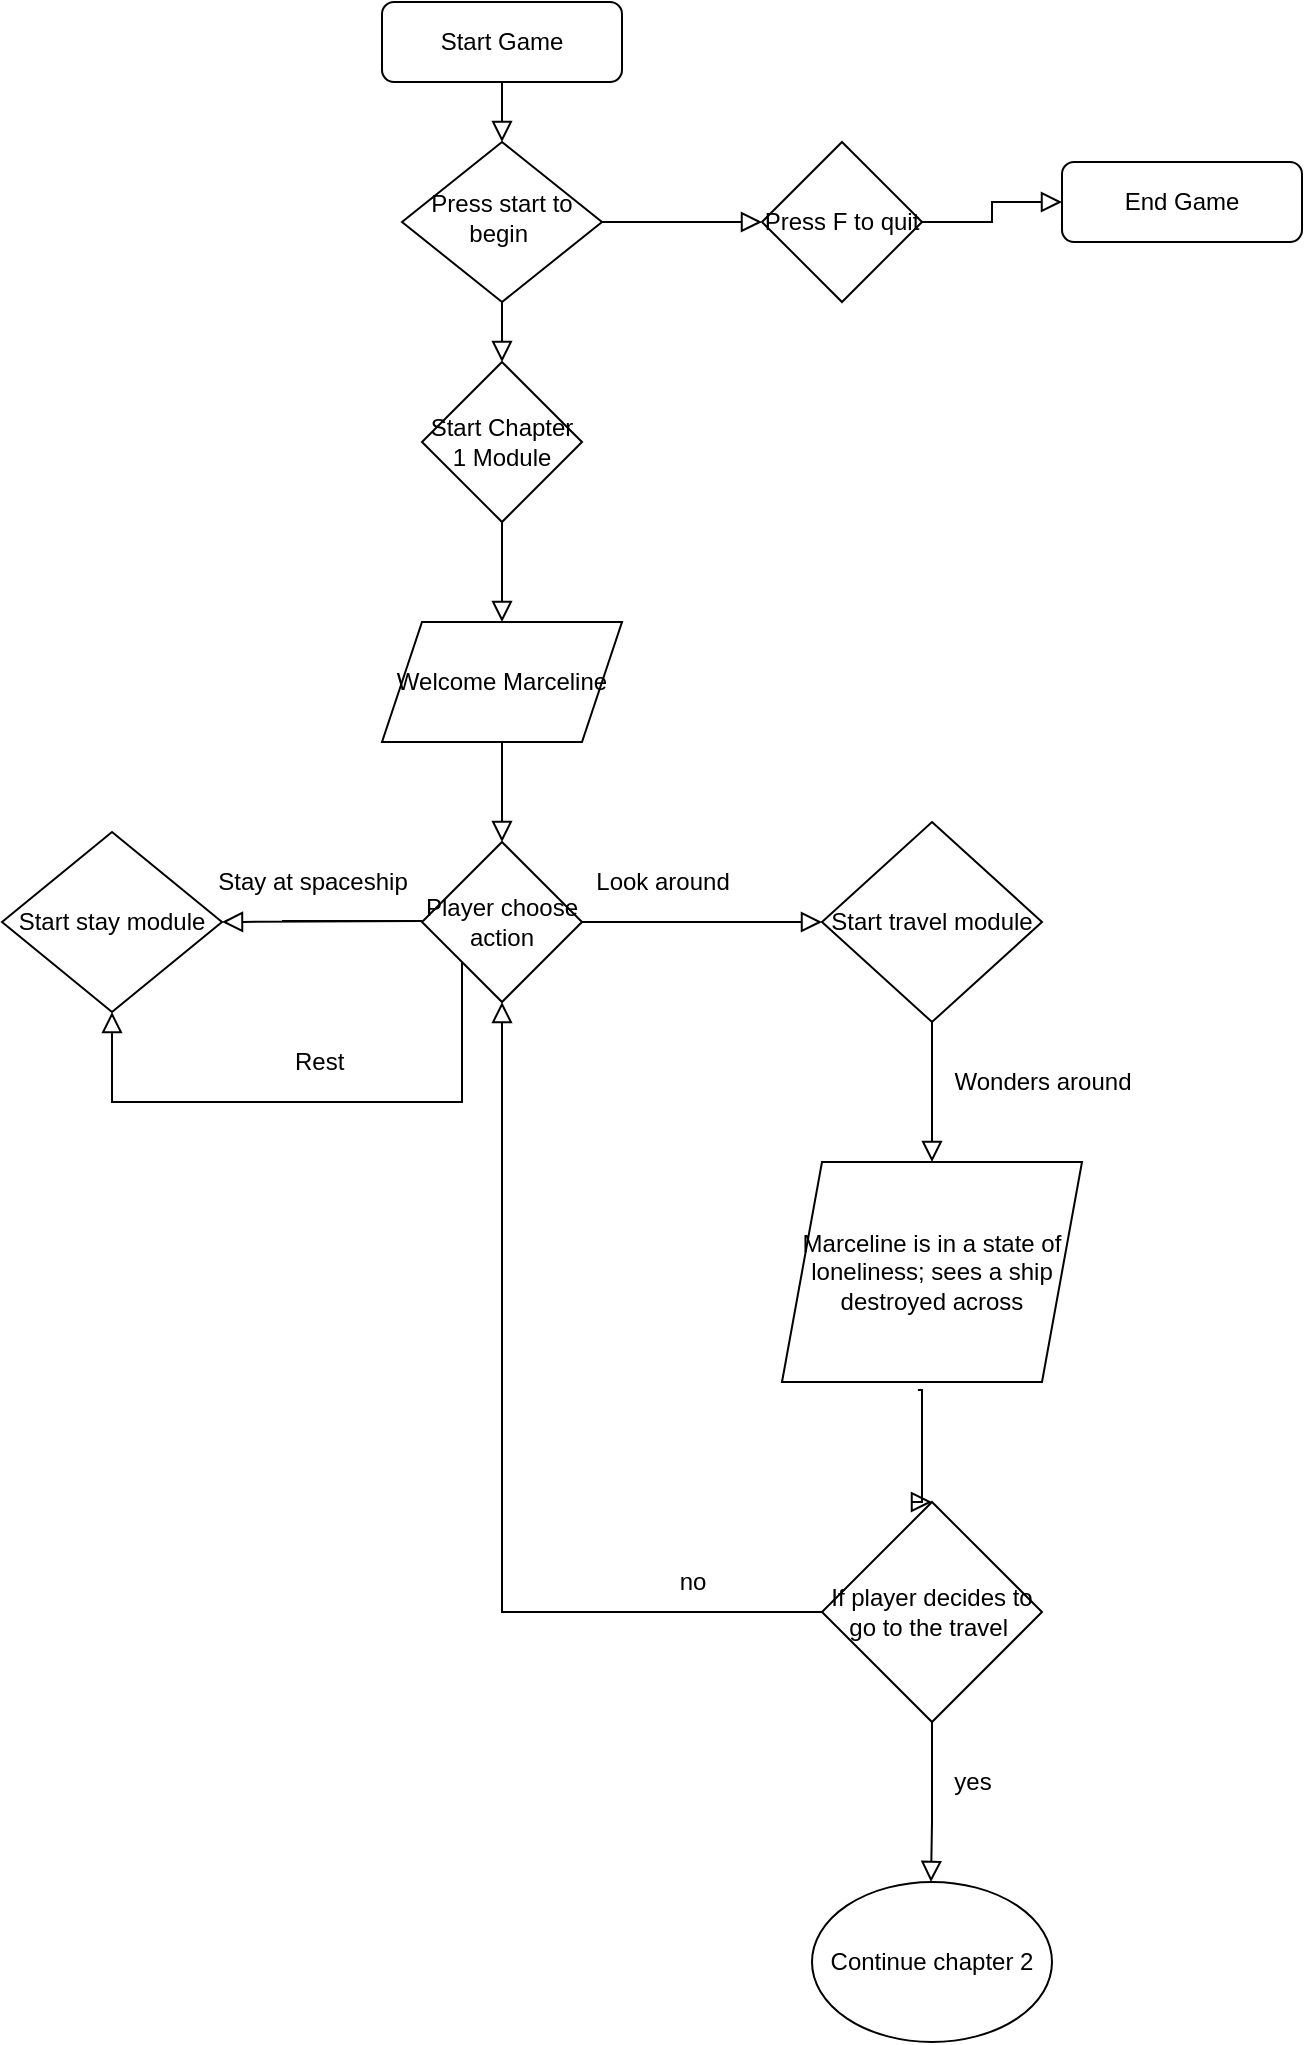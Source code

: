 <mxfile version="15.5.0" type="github" pages="5">
  <diagram id="C5RBs43oDa-KdzZeNtuy" name="Chapter 1 ">
    <mxGraphModel dx="1186" dy="562" grid="1" gridSize="10" guides="1" tooltips="1" connect="1" arrows="1" fold="1" page="1" pageScale="1" pageWidth="827" pageHeight="1169" math="0" shadow="0">
      <root>
        <mxCell id="WIyWlLk6GJQsqaUBKTNV-0" />
        <mxCell id="WIyWlLk6GJQsqaUBKTNV-1" parent="WIyWlLk6GJQsqaUBKTNV-0" />
        <mxCell id="WIyWlLk6GJQsqaUBKTNV-2" value="" style="rounded=0;html=1;jettySize=auto;orthogonalLoop=1;fontSize=11;endArrow=block;endFill=0;endSize=8;strokeWidth=1;shadow=0;labelBackgroundColor=none;edgeStyle=orthogonalEdgeStyle;" parent="WIyWlLk6GJQsqaUBKTNV-1" source="WIyWlLk6GJQsqaUBKTNV-3" target="WIyWlLk6GJQsqaUBKTNV-6" edge="1">
          <mxGeometry relative="1" as="geometry" />
        </mxCell>
        <mxCell id="WIyWlLk6GJQsqaUBKTNV-3" value="Start Game" style="rounded=1;whiteSpace=wrap;html=1;fontSize=12;glass=0;strokeWidth=1;shadow=0;" parent="WIyWlLk6GJQsqaUBKTNV-1" vertex="1">
          <mxGeometry x="340" y="10" width="120" height="40" as="geometry" />
        </mxCell>
        <mxCell id="WIyWlLk6GJQsqaUBKTNV-5" value="" style="edgeStyle=orthogonalEdgeStyle;rounded=0;html=1;jettySize=auto;orthogonalLoop=1;fontSize=11;endArrow=block;endFill=0;endSize=8;strokeWidth=1;shadow=0;labelBackgroundColor=none;" parent="WIyWlLk6GJQsqaUBKTNV-1" source="WIyWlLk6GJQsqaUBKTNV-6" edge="1">
          <mxGeometry x="1" y="142" relative="1" as="geometry">
            <mxPoint x="110" y="52" as="offset" />
            <mxPoint x="530" y="120" as="targetPoint" />
          </mxGeometry>
        </mxCell>
        <mxCell id="WIyWlLk6GJQsqaUBKTNV-6" value="Press start to begin&amp;nbsp;" style="rhombus;whiteSpace=wrap;html=1;shadow=0;fontFamily=Helvetica;fontSize=12;align=center;strokeWidth=1;spacing=6;spacingTop=-4;" parent="WIyWlLk6GJQsqaUBKTNV-1" vertex="1">
          <mxGeometry x="350" y="80" width="100" height="80" as="geometry" />
        </mxCell>
        <mxCell id="XX8NJy2URvOhoocbzBcj-1" value="" style="edgeStyle=orthogonalEdgeStyle;rounded=0;html=1;jettySize=auto;orthogonalLoop=1;fontSize=11;endArrow=block;endFill=0;endSize=8;strokeWidth=1;shadow=0;labelBackgroundColor=none;" edge="1" parent="WIyWlLk6GJQsqaUBKTNV-1" target="XX8NJy2URvOhoocbzBcj-2">
          <mxGeometry x="-0.5" y="80" relative="1" as="geometry">
            <mxPoint as="offset" />
            <mxPoint x="400" y="160" as="sourcePoint" />
            <mxPoint x="400" y="240" as="targetPoint" />
            <Array as="points">
              <mxPoint x="400" y="160" />
            </Array>
          </mxGeometry>
        </mxCell>
        <mxCell id="XX8NJy2URvOhoocbzBcj-2" value="Start Chapter 1 Module" style="rhombus;whiteSpace=wrap;html=1;" vertex="1" parent="WIyWlLk6GJQsqaUBKTNV-1">
          <mxGeometry x="360" y="190" width="80" height="80" as="geometry" />
        </mxCell>
        <mxCell id="XX8NJy2URvOhoocbzBcj-3" value="" style="edgeStyle=orthogonalEdgeStyle;rounded=0;html=1;jettySize=auto;orthogonalLoop=1;fontSize=11;endArrow=block;endFill=0;endSize=8;strokeWidth=1;shadow=0;labelBackgroundColor=none;exitX=0.5;exitY=1;exitDx=0;exitDy=0;" edge="1" parent="WIyWlLk6GJQsqaUBKTNV-1" source="XX8NJy2URvOhoocbzBcj-2">
          <mxGeometry x="1" y="142" relative="1" as="geometry">
            <mxPoint x="110" y="52" as="offset" />
            <mxPoint x="320" y="340" as="sourcePoint" />
            <mxPoint x="400" y="320" as="targetPoint" />
            <Array as="points">
              <mxPoint x="400" y="320" />
            </Array>
          </mxGeometry>
        </mxCell>
        <mxCell id="XX8NJy2URvOhoocbzBcj-4" value="Welcome Marceline" style="shape=parallelogram;perimeter=parallelogramPerimeter;whiteSpace=wrap;html=1;fixedSize=1;" vertex="1" parent="WIyWlLk6GJQsqaUBKTNV-1">
          <mxGeometry x="340" y="320" width="120" height="60" as="geometry" />
        </mxCell>
        <mxCell id="XX8NJy2URvOhoocbzBcj-5" value="Player choose action" style="rhombus;whiteSpace=wrap;html=1;" vertex="1" parent="WIyWlLk6GJQsqaUBKTNV-1">
          <mxGeometry x="360" y="430" width="80" height="80" as="geometry" />
        </mxCell>
        <mxCell id="XX8NJy2URvOhoocbzBcj-6" value="" style="edgeStyle=orthogonalEdgeStyle;rounded=0;html=1;jettySize=auto;orthogonalLoop=1;fontSize=11;endArrow=block;endFill=0;endSize=8;strokeWidth=1;shadow=0;labelBackgroundColor=none;entryX=0.5;entryY=0;entryDx=0;entryDy=0;" edge="1" parent="WIyWlLk6GJQsqaUBKTNV-1" source="XX8NJy2URvOhoocbzBcj-4" target="XX8NJy2URvOhoocbzBcj-5">
          <mxGeometry x="1" y="142" relative="1" as="geometry">
            <mxPoint x="110" y="52" as="offset" />
            <mxPoint x="380" y="380" as="sourcePoint" />
            <mxPoint x="490" y="380" as="targetPoint" />
            <Array as="points" />
          </mxGeometry>
        </mxCell>
        <mxCell id="XX8NJy2URvOhoocbzBcj-7" value="" style="edgeStyle=orthogonalEdgeStyle;rounded=0;html=1;jettySize=auto;orthogonalLoop=1;fontSize=11;endArrow=block;endFill=0;endSize=8;strokeWidth=1;shadow=0;labelBackgroundColor=none;exitX=1;exitY=0.5;exitDx=0;exitDy=0;entryX=0;entryY=0.5;entryDx=0;entryDy=0;" edge="1" parent="WIyWlLk6GJQsqaUBKTNV-1" source="XX8NJy2URvOhoocbzBcj-5" target="XX8NJy2URvOhoocbzBcj-11">
          <mxGeometry x="1" y="142" relative="1" as="geometry">
            <mxPoint x="110" y="52" as="offset" />
            <mxPoint x="490" y="469.5" as="sourcePoint" />
            <mxPoint x="570" y="469.5" as="targetPoint" />
          </mxGeometry>
        </mxCell>
        <mxCell id="XX8NJy2URvOhoocbzBcj-8" value="" style="edgeStyle=orthogonalEdgeStyle;rounded=0;html=1;jettySize=auto;orthogonalLoop=1;fontSize=11;endArrow=block;endFill=0;endSize=8;strokeWidth=1;shadow=0;labelBackgroundColor=none;" edge="1" parent="WIyWlLk6GJQsqaUBKTNV-1">
          <mxGeometry x="1" y="142" relative="1" as="geometry">
            <mxPoint x="110" y="52" as="offset" />
            <mxPoint x="290" y="469.5" as="sourcePoint" />
            <mxPoint x="260" y="470" as="targetPoint" />
            <Array as="points">
              <mxPoint x="360" y="470" />
              <mxPoint x="360" y="470" />
            </Array>
          </mxGeometry>
        </mxCell>
        <mxCell id="XX8NJy2URvOhoocbzBcj-9" value="Start stay module" style="rhombus;whiteSpace=wrap;html=1;" vertex="1" parent="WIyWlLk6GJQsqaUBKTNV-1">
          <mxGeometry x="150" y="425" width="110" height="90" as="geometry" />
        </mxCell>
        <mxCell id="XX8NJy2URvOhoocbzBcj-10" value="Stay at spaceship" style="text;html=1;align=center;verticalAlign=middle;resizable=0;points=[];autosize=1;strokeColor=none;fillColor=none;" vertex="1" parent="WIyWlLk6GJQsqaUBKTNV-1">
          <mxGeometry x="250" y="440" width="110" height="20" as="geometry" />
        </mxCell>
        <mxCell id="XX8NJy2URvOhoocbzBcj-11" value="Start travel module" style="rhombus;whiteSpace=wrap;html=1;" vertex="1" parent="WIyWlLk6GJQsqaUBKTNV-1">
          <mxGeometry x="560" y="420" width="110" height="100" as="geometry" />
        </mxCell>
        <mxCell id="XX8NJy2URvOhoocbzBcj-12" value="" style="edgeStyle=orthogonalEdgeStyle;rounded=0;html=1;jettySize=auto;orthogonalLoop=1;fontSize=11;endArrow=block;endFill=0;endSize=8;strokeWidth=1;shadow=0;labelBackgroundColor=none;exitX=0;exitY=1;exitDx=0;exitDy=0;entryX=0.5;entryY=1;entryDx=0;entryDy=0;" edge="1" parent="WIyWlLk6GJQsqaUBKTNV-1" source="XX8NJy2URvOhoocbzBcj-5" target="XX8NJy2URvOhoocbzBcj-9">
          <mxGeometry x="1" y="142" relative="1" as="geometry">
            <mxPoint x="110" y="52" as="offset" />
            <mxPoint x="360" y="520" as="sourcePoint" />
            <mxPoint x="280" y="560" as="targetPoint" />
            <Array as="points">
              <mxPoint x="380" y="560" />
              <mxPoint x="205" y="560" />
            </Array>
          </mxGeometry>
        </mxCell>
        <mxCell id="XX8NJy2URvOhoocbzBcj-13" value="Rest&amp;nbsp;" style="text;html=1;align=center;verticalAlign=middle;resizable=0;points=[];autosize=1;strokeColor=none;fillColor=none;" vertex="1" parent="WIyWlLk6GJQsqaUBKTNV-1">
          <mxGeometry x="290" y="530" width="40" height="20" as="geometry" />
        </mxCell>
        <mxCell id="XX8NJy2URvOhoocbzBcj-14" value="Wonders around" style="text;html=1;align=center;verticalAlign=middle;resizable=0;points=[];autosize=1;strokeColor=none;fillColor=none;" vertex="1" parent="WIyWlLk6GJQsqaUBKTNV-1">
          <mxGeometry x="620" y="540" width="100" height="20" as="geometry" />
        </mxCell>
        <mxCell id="XX8NJy2URvOhoocbzBcj-15" value="" style="edgeStyle=orthogonalEdgeStyle;rounded=0;html=1;jettySize=auto;orthogonalLoop=1;fontSize=11;endArrow=block;endFill=0;endSize=8;strokeWidth=1;shadow=0;labelBackgroundColor=none;exitX=0.5;exitY=1;exitDx=0;exitDy=0;" edge="1" parent="WIyWlLk6GJQsqaUBKTNV-1" source="XX8NJy2URvOhoocbzBcj-11">
          <mxGeometry x="1" y="142" relative="1" as="geometry">
            <mxPoint x="110" y="52" as="offset" />
            <mxPoint x="660" y="529" as="sourcePoint" />
            <mxPoint x="615" y="590" as="targetPoint" />
          </mxGeometry>
        </mxCell>
        <mxCell id="XX8NJy2URvOhoocbzBcj-16" value="Marceline is in a state of loneliness; sees a ship destroyed across" style="shape=parallelogram;perimeter=parallelogramPerimeter;whiteSpace=wrap;html=1;fixedSize=1;size=20;" vertex="1" parent="WIyWlLk6GJQsqaUBKTNV-1">
          <mxGeometry x="540" y="590" width="150" height="110" as="geometry" />
        </mxCell>
        <mxCell id="XX8NJy2URvOhoocbzBcj-17" value="Look around" style="text;html=1;align=center;verticalAlign=middle;resizable=0;points=[];autosize=1;strokeColor=none;fillColor=none;" vertex="1" parent="WIyWlLk6GJQsqaUBKTNV-1">
          <mxGeometry x="440" y="440" width="80" height="20" as="geometry" />
        </mxCell>
        <mxCell id="XX8NJy2URvOhoocbzBcj-18" value="" style="edgeStyle=orthogonalEdgeStyle;rounded=0;html=1;jettySize=auto;orthogonalLoop=1;fontSize=11;endArrow=block;endFill=0;endSize=8;strokeWidth=1;shadow=0;labelBackgroundColor=none;exitX=0.453;exitY=1.036;exitDx=0;exitDy=0;exitPerimeter=0;entryX=0.5;entryY=0;entryDx=0;entryDy=0;" edge="1" parent="WIyWlLk6GJQsqaUBKTNV-1" source="XX8NJy2URvOhoocbzBcj-16" target="XX8NJy2URvOhoocbzBcj-19">
          <mxGeometry x="1" y="142" relative="1" as="geometry">
            <mxPoint x="110" y="52" as="offset" />
            <mxPoint x="590" y="750" as="sourcePoint" />
            <mxPoint x="608" y="770" as="targetPoint" />
            <Array as="points">
              <mxPoint x="610" y="704" />
            </Array>
          </mxGeometry>
        </mxCell>
        <mxCell id="XX8NJy2URvOhoocbzBcj-19" value="If player decides to go to the travel&amp;nbsp;" style="rhombus;whiteSpace=wrap;html=1;" vertex="1" parent="WIyWlLk6GJQsqaUBKTNV-1">
          <mxGeometry x="560" y="760" width="110" height="110" as="geometry" />
        </mxCell>
        <mxCell id="XX8NJy2URvOhoocbzBcj-22" value="" style="edgeStyle=orthogonalEdgeStyle;rounded=0;html=1;jettySize=auto;orthogonalLoop=1;fontSize=11;endArrow=block;endFill=0;endSize=8;strokeWidth=1;shadow=0;labelBackgroundColor=none;exitX=0;exitY=0.5;exitDx=0;exitDy=0;entryX=0.5;entryY=1;entryDx=0;entryDy=0;" edge="1" parent="WIyWlLk6GJQsqaUBKTNV-1" source="XX8NJy2URvOhoocbzBcj-19" target="XX8NJy2URvOhoocbzBcj-5">
          <mxGeometry x="1" y="142" relative="1" as="geometry">
            <mxPoint x="110" y="52" as="offset" />
            <mxPoint x="470" y="814.5" as="sourcePoint" />
            <mxPoint x="440" y="815" as="targetPoint" />
            <Array as="points" />
          </mxGeometry>
        </mxCell>
        <mxCell id="XX8NJy2URvOhoocbzBcj-23" value="no" style="text;html=1;align=center;verticalAlign=middle;resizable=0;points=[];autosize=1;strokeColor=none;fillColor=none;" vertex="1" parent="WIyWlLk6GJQsqaUBKTNV-1">
          <mxGeometry x="480" y="790" width="30" height="20" as="geometry" />
        </mxCell>
        <mxCell id="XX8NJy2URvOhoocbzBcj-24" value="" style="edgeStyle=orthogonalEdgeStyle;rounded=0;html=1;jettySize=auto;orthogonalLoop=1;fontSize=11;endArrow=block;endFill=0;endSize=8;strokeWidth=1;shadow=0;labelBackgroundColor=none;exitX=0.5;exitY=1;exitDx=0;exitDy=0;" edge="1" parent="WIyWlLk6GJQsqaUBKTNV-1" source="XX8NJy2URvOhoocbzBcj-19">
          <mxGeometry x="1" y="142" relative="1" as="geometry">
            <mxPoint x="110" y="52" as="offset" />
            <mxPoint x="614.5" y="880" as="sourcePoint" />
            <mxPoint x="614.5" y="950" as="targetPoint" />
            <Array as="points">
              <mxPoint x="615" y="920" />
            </Array>
          </mxGeometry>
        </mxCell>
        <mxCell id="XX8NJy2URvOhoocbzBcj-25" value="yes" style="text;html=1;align=center;verticalAlign=middle;resizable=0;points=[];autosize=1;strokeColor=none;fillColor=none;" vertex="1" parent="WIyWlLk6GJQsqaUBKTNV-1">
          <mxGeometry x="620" y="890" width="30" height="20" as="geometry" />
        </mxCell>
        <mxCell id="tXJei0SalDdHZWZKaipg-1" value="Continue chapter 2" style="ellipse;whiteSpace=wrap;html=1;" vertex="1" parent="WIyWlLk6GJQsqaUBKTNV-1">
          <mxGeometry x="555" y="950" width="120" height="80" as="geometry" />
        </mxCell>
        <mxCell id="bPB4xbicR7i3ff10jRoa-0" value="End Game" style="rounded=1;whiteSpace=wrap;html=1;" vertex="1" parent="WIyWlLk6GJQsqaUBKTNV-1">
          <mxGeometry x="680" y="90" width="120" height="40" as="geometry" />
        </mxCell>
        <mxCell id="bPB4xbicR7i3ff10jRoa-1" value="Press F to quit" style="rhombus;whiteSpace=wrap;html=1;" vertex="1" parent="WIyWlLk6GJQsqaUBKTNV-1">
          <mxGeometry x="530" y="80" width="80" height="80" as="geometry" />
        </mxCell>
        <mxCell id="bPB4xbicR7i3ff10jRoa-3" value="" style="edgeStyle=orthogonalEdgeStyle;rounded=0;html=1;jettySize=auto;orthogonalLoop=1;fontSize=11;endArrow=block;endFill=0;endSize=8;strokeWidth=1;shadow=0;labelBackgroundColor=none;exitX=1;exitY=0.5;exitDx=0;exitDy=0;entryX=0;entryY=0.5;entryDx=0;entryDy=0;" edge="1" parent="WIyWlLk6GJQsqaUBKTNV-1" source="bPB4xbicR7i3ff10jRoa-1" target="bPB4xbicR7i3ff10jRoa-0">
          <mxGeometry x="1" y="142" relative="1" as="geometry">
            <mxPoint x="110" y="52" as="offset" />
            <mxPoint x="620" y="119.5" as="sourcePoint" />
            <mxPoint x="680" y="120" as="targetPoint" />
          </mxGeometry>
        </mxCell>
      </root>
    </mxGraphModel>
  </diagram>
  <diagram id="FKVQgBOfNRdxPhoE_cDy" name="Chapter 2 ">
    <mxGraphModel dx="1186" dy="562" grid="1" gridSize="10" guides="1" tooltips="1" connect="1" arrows="1" fold="1" page="1" pageScale="1" pageWidth="850" pageHeight="1100" math="0" shadow="0">
      <root>
        <mxCell id="MmmvFcsmGjbb41LGtCx1-0" />
        <mxCell id="MmmvFcsmGjbb41LGtCx1-1" parent="MmmvFcsmGjbb41LGtCx1-0" />
        <mxCell id="UE5tN1kWmdlJ-hlpyIiG-0" value="Chapter 2&amp;nbsp;" style="ellipse;whiteSpace=wrap;html=1;" vertex="1" parent="MmmvFcsmGjbb41LGtCx1-1">
          <mxGeometry x="365" y="30" width="120" height="80" as="geometry" />
        </mxCell>
        <mxCell id="UE5tN1kWmdlJ-hlpyIiG-1" value="" style="edgeStyle=elbowEdgeStyle;elbow=horizontal;endArrow=classic;html=1;rounded=0;exitX=0.5;exitY=1;exitDx=0;exitDy=0;" edge="1" parent="MmmvFcsmGjbb41LGtCx1-1" source="UE5tN1kWmdlJ-hlpyIiG-0">
          <mxGeometry width="50" height="50" relative="1" as="geometry">
            <mxPoint x="480" y="260" as="sourcePoint" />
            <mxPoint x="425" y="230" as="targetPoint" />
          </mxGeometry>
        </mxCell>
        <mxCell id="UE5tN1kWmdlJ-hlpyIiG-2" value="Player choose action" style="rhombus;whiteSpace=wrap;html=1;" vertex="1" parent="MmmvFcsmGjbb41LGtCx1-1">
          <mxGeometry x="369" y="230" width="112" height="110" as="geometry" />
        </mxCell>
        <mxCell id="UE5tN1kWmdlJ-hlpyIiG-3" value="" style="edgeStyle=elbowEdgeStyle;elbow=horizontal;endArrow=classic;html=1;rounded=0;exitX=1;exitY=0.5;exitDx=0;exitDy=0;" edge="1" parent="MmmvFcsmGjbb41LGtCx1-1" source="UE5tN1kWmdlJ-hlpyIiG-2" target="F9AjVqk7vaCjsPv-KBoj-6">
          <mxGeometry width="50" height="50" relative="1" as="geometry">
            <mxPoint x="560" y="280" as="sourcePoint" />
            <mxPoint x="600" y="285" as="targetPoint" />
          </mxGeometry>
        </mxCell>
        <mxCell id="hk8KBOFNUIBqAeiLLJiK-0" value="" style="edgeStyle=elbowEdgeStyle;elbow=horizontal;endArrow=classic;html=1;rounded=0;exitX=0;exitY=0.5;exitDx=0;exitDy=0;" edge="1" parent="MmmvFcsmGjbb41LGtCx1-1" source="UE5tN1kWmdlJ-hlpyIiG-2">
          <mxGeometry width="50" height="50" relative="1" as="geometry">
            <mxPoint x="260" y="340" as="sourcePoint" />
            <mxPoint x="220" y="285" as="targetPoint" />
          </mxGeometry>
        </mxCell>
        <mxCell id="Sg5ruB6Scv-fOY48Km1d-0" value="Stay Module" style="rhombus;whiteSpace=wrap;html=1;" vertex="1" parent="MmmvFcsmGjbb41LGtCx1-1">
          <mxGeometry x="100" y="235" width="100" height="100" as="geometry" />
        </mxCell>
        <mxCell id="Sg5ruB6Scv-fOY48Km1d-1" value="rest" style="text;html=1;align=center;verticalAlign=middle;resizable=0;points=[];autosize=1;strokeColor=none;fillColor=none;" vertex="1" parent="MmmvFcsmGjbb41LGtCx1-1">
          <mxGeometry x="260" y="260" width="40" height="20" as="geometry" />
        </mxCell>
        <mxCell id="Sg5ruB6Scv-fOY48Km1d-2" value="" style="edgeStyle=elbowEdgeStyle;elbow=horizontal;endArrow=classic;html=1;rounded=0;exitX=0;exitY=1;exitDx=0;exitDy=0;entryX=0.5;entryY=1;entryDx=0;entryDy=0;" edge="1" parent="MmmvFcsmGjbb41LGtCx1-1" source="UE5tN1kWmdlJ-hlpyIiG-2" target="Sg5ruB6Scv-fOY48Km1d-0">
          <mxGeometry width="50" height="50" relative="1" as="geometry">
            <mxPoint x="379" y="320" as="sourcePoint" />
            <mxPoint x="230" y="380" as="targetPoint" />
            <Array as="points">
              <mxPoint x="270" y="340" />
            </Array>
          </mxGeometry>
        </mxCell>
        <mxCell id="Sg5ruB6Scv-fOY48Km1d-3" value="Check Cockpit" style="text;html=1;align=center;verticalAlign=middle;resizable=0;points=[];autosize=1;strokeColor=none;fillColor=none;" vertex="1" parent="MmmvFcsmGjbb41LGtCx1-1">
          <mxGeometry x="180" y="315" width="90" height="20" as="geometry" />
        </mxCell>
        <mxCell id="Sg5ruB6Scv-fOY48Km1d-4" value="" style="edgeStyle=elbowEdgeStyle;elbow=horizontal;endArrow=classic;html=1;rounded=0;exitX=0.5;exitY=1;exitDx=0;exitDy=0;entryX=0;entryY=0.5;entryDx=0;entryDy=0;" edge="1" parent="MmmvFcsmGjbb41LGtCx1-1" source="UE5tN1kWmdlJ-hlpyIiG-2" target="Sg5ruB6Scv-fOY48Km1d-0">
          <mxGeometry width="50" height="50" relative="1" as="geometry">
            <mxPoint x="389" y="380" as="sourcePoint" />
            <mxPoint x="240" y="380" as="targetPoint" />
            <Array as="points">
              <mxPoint x="320" y="370" />
            </Array>
          </mxGeometry>
        </mxCell>
        <mxCell id="F9AjVqk7vaCjsPv-KBoj-0" value="" style="edgeStyle=elbowEdgeStyle;elbow=horizontal;endArrow=classic;html=1;rounded=0;exitX=0.5;exitY=0;exitDx=0;exitDy=0;entryX=0;entryY=0;entryDx=0;entryDy=0;" edge="1" parent="MmmvFcsmGjbb41LGtCx1-1" source="Sg5ruB6Scv-fOY48Km1d-0" target="UE5tN1kWmdlJ-hlpyIiG-2">
          <mxGeometry width="50" height="50" relative="1" as="geometry">
            <mxPoint x="235.5" y="250" as="sourcePoint" />
            <mxPoint x="324.5" y="250" as="targetPoint" />
            <Array as="points">
              <mxPoint x="300" y="230" />
            </Array>
          </mxGeometry>
        </mxCell>
        <mxCell id="F9AjVqk7vaCjsPv-KBoj-1" value="Return" style="text;html=1;align=center;verticalAlign=middle;resizable=0;points=[];autosize=1;strokeColor=none;fillColor=none;" vertex="1" parent="MmmvFcsmGjbb41LGtCx1-1">
          <mxGeometry x="225" y="220" width="50" height="20" as="geometry" />
        </mxCell>
        <mxCell id="F9AjVqk7vaCjsPv-KBoj-2" value="" style="edgeStyle=elbowEdgeStyle;elbow=horizontal;endArrow=classic;html=1;rounded=0;exitX=1;exitY=1;exitDx=0;exitDy=0;" edge="1" parent="MmmvFcsmGjbb41LGtCx1-1" source="UE5tN1kWmdlJ-hlpyIiG-2" target="F9AjVqk7vaCjsPv-KBoj-3">
          <mxGeometry width="50" height="50" relative="1" as="geometry">
            <mxPoint x="491" y="360" as="sourcePoint" />
            <mxPoint x="450" y="480" as="targetPoint" />
            <Array as="points">
              <mxPoint x="453" y="430" />
            </Array>
          </mxGeometry>
        </mxCell>
        <mxCell id="F9AjVqk7vaCjsPv-KBoj-3" value="Skip to Chapter 5" style="ellipse;whiteSpace=wrap;html=1;" vertex="1" parent="MmmvFcsmGjbb41LGtCx1-1">
          <mxGeometry x="390" y="460" width="120" height="80" as="geometry" />
        </mxCell>
        <mxCell id="F9AjVqk7vaCjsPv-KBoj-4" value="Check radio" style="text;html=1;align=center;verticalAlign=middle;resizable=0;points=[];autosize=1;strokeColor=none;fillColor=none;" vertex="1" parent="MmmvFcsmGjbb41LGtCx1-1">
          <mxGeometry x="450" y="360" width="80" height="20" as="geometry" />
        </mxCell>
        <mxCell id="F9AjVqk7vaCjsPv-KBoj-5" value="Check storage room" style="text;html=1;align=center;verticalAlign=middle;resizable=0;points=[];autosize=1;strokeColor=none;fillColor=none;" vertex="1" parent="MmmvFcsmGjbb41LGtCx1-1">
          <mxGeometry x="470" y="260" width="120" height="20" as="geometry" />
        </mxCell>
        <mxCell id="F9AjVqk7vaCjsPv-KBoj-6" value="Storage room Module" style="rhombus;whiteSpace=wrap;html=1;" vertex="1" parent="MmmvFcsmGjbb41LGtCx1-1">
          <mxGeometry x="630" y="230" width="120" height="105" as="geometry" />
        </mxCell>
        <mxCell id="F9AjVqk7vaCjsPv-KBoj-7" value="Chapter 3&amp;nbsp;" style="ellipse;whiteSpace=wrap;html=1;" vertex="1" parent="MmmvFcsmGjbb41LGtCx1-1">
          <mxGeometry x="630" y="420" width="120" height="80" as="geometry" />
        </mxCell>
        <mxCell id="F9AjVqk7vaCjsPv-KBoj-8" value="" style="edgeStyle=elbowEdgeStyle;elbow=horizontal;endArrow=classic;html=1;rounded=0;exitX=0.5;exitY=1;exitDx=0;exitDy=0;entryX=0.5;entryY=0;entryDx=0;entryDy=0;" edge="1" parent="MmmvFcsmGjbb41LGtCx1-1" source="F9AjVqk7vaCjsPv-KBoj-6" target="F9AjVqk7vaCjsPv-KBoj-7">
          <mxGeometry width="50" height="50" relative="1" as="geometry">
            <mxPoint x="690" y="340" as="sourcePoint" />
            <mxPoint x="690" y="410" as="targetPoint" />
          </mxGeometry>
        </mxCell>
      </root>
    </mxGraphModel>
  </diagram>
  <diagram id="thDQIDWPvLO8MC7os8H4" name="Chapter 3 ">
    <mxGraphModel dx="1186" dy="562" grid="1" gridSize="10" guides="1" tooltips="1" connect="1" arrows="1" fold="1" page="1" pageScale="1" pageWidth="850" pageHeight="1100" math="0" shadow="0">
      <root>
        <mxCell id="_rbpeS2jO8Aam1Z_doMl-0" />
        <mxCell id="_rbpeS2jO8Aam1Z_doMl-1" parent="_rbpeS2jO8Aam1Z_doMl-0" />
        <mxCell id="3r6ja2E3sw6yp7jiM0I1-0" value="Chapter 3&amp;nbsp;" style="ellipse;whiteSpace=wrap;html=1;" vertex="1" parent="_rbpeS2jO8Aam1Z_doMl-1">
          <mxGeometry x="340" y="30" width="120" height="80" as="geometry" />
        </mxCell>
        <mxCell id="3r6ja2E3sw6yp7jiM0I1-1" value="Find herself with plenty of oxygen&amp;nbsp;&lt;br&gt;tanks, and resources" style="shape=parallelogram;perimeter=parallelogramPerimeter;whiteSpace=wrap;html=1;fixedSize=1;" vertex="1" parent="_rbpeS2jO8Aam1Z_doMl-1">
          <mxGeometry x="292.5" y="200" width="215" height="90" as="geometry" />
        </mxCell>
        <mxCell id="3r6ja2E3sw6yp7jiM0I1-2" value="" style="edgeStyle=elbowEdgeStyle;elbow=vertical;endArrow=classic;html=1;rounded=0;exitX=0.5;exitY=1;exitDx=0;exitDy=0;entryX=0.5;entryY=0;entryDx=0;entryDy=0;" edge="1" parent="_rbpeS2jO8Aam1Z_doMl-1" source="3r6ja2E3sw6yp7jiM0I1-0" target="3r6ja2E3sw6yp7jiM0I1-1">
          <mxGeometry width="50" height="50" relative="1" as="geometry">
            <mxPoint x="400" y="290" as="sourcePoint" />
            <mxPoint x="450" y="240" as="targetPoint" />
          </mxGeometry>
        </mxCell>
        <mxCell id="3r6ja2E3sw6yp7jiM0I1-3" value="Searching Module&amp;nbsp;" style="rhombus;whiteSpace=wrap;html=1;" vertex="1" parent="_rbpeS2jO8Aam1Z_doMl-1">
          <mxGeometry x="330" y="390" width="140" height="120" as="geometry" />
        </mxCell>
        <mxCell id="3r6ja2E3sw6yp7jiM0I1-4" value="Takes resources to&lt;br&gt;Marcelines ship" style="shape=trapezoid;perimeter=trapezoidPerimeter;whiteSpace=wrap;html=1;fixedSize=1;" vertex="1" parent="_rbpeS2jO8Aam1Z_doMl-1">
          <mxGeometry x="30" y="215" width="120" height="60" as="geometry" />
        </mxCell>
        <mxCell id="KR9Cg-L5_Ba7K1JqvtmA-0" value="" style="edgeStyle=elbowEdgeStyle;elbow=vertical;endArrow=classic;html=1;rounded=0;exitX=0;exitY=0.5;exitDx=0;exitDy=0;entryX=1;entryY=0.5;entryDx=0;entryDy=0;" edge="1" parent="_rbpeS2jO8Aam1Z_doMl-1" source="3r6ja2E3sw6yp7jiM0I1-1" target="3r6ja2E3sw6yp7jiM0I1-4">
          <mxGeometry width="50" height="50" relative="1" as="geometry">
            <mxPoint x="240" y="240" as="sourcePoint" />
            <mxPoint x="180" y="245" as="targetPoint" />
          </mxGeometry>
        </mxCell>
        <mxCell id="J9ylBnD-lkEVdegQe2lA-0" value="" style="edgeStyle=elbowEdgeStyle;elbow=vertical;endArrow=classic;html=1;rounded=0;exitX=0.5;exitY=0;exitDx=0;exitDy=0;" edge="1" parent="_rbpeS2jO8Aam1Z_doMl-1" source="3r6ja2E3sw6yp7jiM0I1-4">
          <mxGeometry width="50" height="50" relative="1" as="geometry">
            <mxPoint x="142.5" y="150" as="sourcePoint" />
            <mxPoint x="90" y="130" as="targetPoint" />
          </mxGeometry>
        </mxCell>
        <mxCell id="J9ylBnD-lkEVdegQe2lA-1" value="Loops back to chapter 2&amp;nbsp;" style="ellipse;whiteSpace=wrap;html=1;" vertex="1" parent="_rbpeS2jO8Aam1Z_doMl-1">
          <mxGeometry x="40" y="40" width="120" height="80" as="geometry" />
        </mxCell>
        <mxCell id="WqPbWSVQt8Yujw_1oh0E-0" value="" style="edgeStyle=elbowEdgeStyle;elbow=vertical;endArrow=classic;html=1;rounded=0;exitX=1;exitY=0.5;exitDx=0;exitDy=0;" edge="1" parent="_rbpeS2jO8Aam1Z_doMl-1" source="3r6ja2E3sw6yp7jiM0I1-1">
          <mxGeometry width="50" height="50" relative="1" as="geometry">
            <mxPoint x="570" y="240" as="sourcePoint" />
            <mxPoint x="590" y="250" as="targetPoint" />
          </mxGeometry>
        </mxCell>
        <mxCell id="7uFEb8W_2Fd1TI5TsXd--0" value="Rest" style="shape=trapezoid;perimeter=trapezoidPerimeter;whiteSpace=wrap;html=1;fixedSize=1;" vertex="1" parent="_rbpeS2jO8Aam1Z_doMl-1">
          <mxGeometry x="610" y="210" width="120" height="60" as="geometry" />
        </mxCell>
        <mxCell id="7uFEb8W_2Fd1TI5TsXd--1" value="" style="edgeStyle=elbowEdgeStyle;elbow=vertical;endArrow=classic;html=1;rounded=0;exitX=0.5;exitY=1;exitDx=0;exitDy=0;entryX=0.5;entryY=0;entryDx=0;entryDy=0;" edge="1" parent="_rbpeS2jO8Aam1Z_doMl-1">
          <mxGeometry width="50" height="50" relative="1" as="geometry">
            <mxPoint x="399.5" y="290" as="sourcePoint" />
            <mxPoint x="399.5" y="380" as="targetPoint" />
          </mxGeometry>
        </mxCell>
        <mxCell id="WpeP70OGJ4ZsJMVZCfqR-0" value="Chapter 4" style="ellipse;whiteSpace=wrap;html=1;" vertex="1" parent="_rbpeS2jO8Aam1Z_doMl-1">
          <mxGeometry x="340" y="610" width="120" height="80" as="geometry" />
        </mxCell>
        <mxCell id="WpeP70OGJ4ZsJMVZCfqR-1" value="" style="edgeStyle=elbowEdgeStyle;elbow=vertical;endArrow=classic;html=1;rounded=0;exitX=0.5;exitY=1;exitDx=0;exitDy=0;entryX=0.5;entryY=0;entryDx=0;entryDy=0;" edge="1" parent="_rbpeS2jO8Aam1Z_doMl-1">
          <mxGeometry width="50" height="50" relative="1" as="geometry">
            <mxPoint x="399.5" y="510" as="sourcePoint" />
            <mxPoint x="399.5" y="600" as="targetPoint" />
          </mxGeometry>
        </mxCell>
        <mxCell id="WpeP70OGJ4ZsJMVZCfqR-2" value="" style="edgeStyle=elbowEdgeStyle;elbow=vertical;endArrow=classic;html=1;rounded=0;exitX=0;exitY=0.5;exitDx=0;exitDy=0;entryX=0;entryY=0.5;entryDx=0;entryDy=0;" edge="1" parent="_rbpeS2jO8Aam1Z_doMl-1" source="3r6ja2E3sw6yp7jiM0I1-3" target="3r6ja2E3sw6yp7jiM0I1-0">
          <mxGeometry width="50" height="50" relative="1" as="geometry">
            <mxPoint x="292.5" y="440" as="sourcePoint" />
            <mxPoint x="190" y="70" as="targetPoint" />
            <Array as="points">
              <mxPoint x="220" y="450" />
            </Array>
          </mxGeometry>
        </mxCell>
        <mxCell id="WpeP70OGJ4ZsJMVZCfqR-3" value="no" style="text;html=1;align=center;verticalAlign=middle;resizable=0;points=[];autosize=1;strokeColor=none;fillColor=none;" vertex="1" parent="_rbpeS2jO8Aam1Z_doMl-1">
          <mxGeometry x="215" y="330" width="30" height="20" as="geometry" />
        </mxCell>
        <mxCell id="WpeP70OGJ4ZsJMVZCfqR-4" value="yes" style="text;html=1;align=center;verticalAlign=middle;resizable=0;points=[];autosize=1;strokeColor=none;fillColor=none;" vertex="1" parent="_rbpeS2jO8Aam1Z_doMl-1">
          <mxGeometry x="395" y="550" width="30" height="20" as="geometry" />
        </mxCell>
        <mxCell id="A7CBPAxmyHl1fd9ITXFL-0" value="" style="edgeStyle=elbowEdgeStyle;elbow=vertical;endArrow=classic;html=1;rounded=0;entryX=1;entryY=0.5;entryDx=0;entryDy=0;" edge="1" parent="_rbpeS2jO8Aam1Z_doMl-1" target="3r6ja2E3sw6yp7jiM0I1-0">
          <mxGeometry width="50" height="50" relative="1" as="geometry">
            <mxPoint x="670" y="200" as="sourcePoint" />
            <mxPoint x="600" y="240" as="targetPoint" />
            <Array as="points">
              <mxPoint x="640" y="80" />
            </Array>
          </mxGeometry>
        </mxCell>
        <mxCell id="A7CBPAxmyHl1fd9ITXFL-1" value="loops&amp;nbsp;" style="text;html=1;align=center;verticalAlign=middle;resizable=0;points=[];autosize=1;strokeColor=none;fillColor=none;" vertex="1" parent="_rbpeS2jO8Aam1Z_doMl-1">
          <mxGeometry x="615" y="140" width="50" height="20" as="geometry" />
        </mxCell>
      </root>
    </mxGraphModel>
  </diagram>
  <diagram id="pKzbgrLo31YIlBOBD17w" name="Chapter 4">
    <mxGraphModel dx="1186" dy="562" grid="1" gridSize="10" guides="1" tooltips="1" connect="1" arrows="1" fold="1" page="1" pageScale="1" pageWidth="850" pageHeight="1100" math="0" shadow="0">
      <root>
        <mxCell id="DjvqaQE8jhXVLhOTrT6k-0" />
        <mxCell id="DjvqaQE8jhXVLhOTrT6k-1" parent="DjvqaQE8jhXVLhOTrT6k-0" />
        <mxCell id="DjvqaQE8jhXVLhOTrT6k-2" value="Chapter 4" style="ellipse;whiteSpace=wrap;html=1;" vertex="1" parent="DjvqaQE8jhXVLhOTrT6k-1">
          <mxGeometry x="360" y="20" width="120" height="80" as="geometry" />
        </mxCell>
        <mxCell id="30JrBEiRa7M87XOM5dfq-0" value="Marceline finds&lt;br&gt;herself with plenty of resources and hears something static" style="shape=parallelogram;perimeter=parallelogramPerimeter;whiteSpace=wrap;html=1;fixedSize=1;" vertex="1" parent="DjvqaQE8jhXVLhOTrT6k-1">
          <mxGeometry x="345" y="170" width="150" height="100" as="geometry" />
        </mxCell>
        <mxCell id="30JrBEiRa7M87XOM5dfq-2" value="" style="endArrow=classic;html=1;rounded=0;edgeStyle=orthogonalEdgeStyle;exitX=0.5;exitY=1;exitDx=0;exitDy=0;entryX=0.5;entryY=0;entryDx=0;entryDy=0;" edge="1" parent="DjvqaQE8jhXVLhOTrT6k-1" source="DjvqaQE8jhXVLhOTrT6k-2" target="30JrBEiRa7M87XOM5dfq-0">
          <mxGeometry width="50" height="50" relative="1" as="geometry">
            <mxPoint x="400" y="190" as="sourcePoint" />
            <mxPoint x="450" y="140" as="targetPoint" />
          </mxGeometry>
        </mxCell>
        <mxCell id="CLPdmMkTehQuYOz6hwIw-0" value="Takes the rest of&amp;nbsp;&lt;br&gt;oxygen tanks to Marceline ship" style="rhombus;whiteSpace=wrap;html=1;" vertex="1" parent="DjvqaQE8jhXVLhOTrT6k-1">
          <mxGeometry x="90" y="165" width="120" height="110" as="geometry" />
        </mxCell>
        <mxCell id="CLPdmMkTehQuYOz6hwIw-1" value="Heads back to her ship" style="rhombus;whiteSpace=wrap;html=1;" vertex="1" parent="DjvqaQE8jhXVLhOTrT6k-1">
          <mxGeometry x="620" y="165" width="120" height="110" as="geometry" />
        </mxCell>
        <mxCell id="CLPdmMkTehQuYOz6hwIw-2" value="Chapter 3&amp;nbsp;" style="ellipse;whiteSpace=wrap;html=1;" vertex="1" parent="DjvqaQE8jhXVLhOTrT6k-1">
          <mxGeometry x="190" y="420" width="120" height="80" as="geometry" />
        </mxCell>
        <mxCell id="CLPdmMkTehQuYOz6hwIw-3" value="" style="endArrow=classic;html=1;rounded=0;edgeStyle=orthogonalEdgeStyle;exitX=0;exitY=0.5;exitDx=0;exitDy=0;entryX=1;entryY=0.5;entryDx=0;entryDy=0;" edge="1" parent="DjvqaQE8jhXVLhOTrT6k-1" source="30JrBEiRa7M87XOM5dfq-0" target="CLPdmMkTehQuYOz6hwIw-0">
          <mxGeometry width="50" height="50" relative="1" as="geometry">
            <mxPoint x="280" y="220" as="sourcePoint" />
            <mxPoint x="280" y="290" as="targetPoint" />
            <Array as="points">
              <mxPoint x="280" y="220" />
              <mxPoint x="280" y="215" />
            </Array>
          </mxGeometry>
        </mxCell>
        <mxCell id="CLPdmMkTehQuYOz6hwIw-4" value="" style="endArrow=classic;html=1;rounded=0;edgeStyle=orthogonalEdgeStyle;" edge="1" parent="DjvqaQE8jhXVLhOTrT6k-1" source="30JrBEiRa7M87XOM5dfq-0" target="CLPdmMkTehQuYOz6hwIw-1">
          <mxGeometry width="50" height="50" relative="1" as="geometry">
            <mxPoint x="560" y="220" as="sourcePoint" />
            <mxPoint x="560" y="290" as="targetPoint" />
          </mxGeometry>
        </mxCell>
        <mxCell id="A9NUacuUkkweGv0EC_r--0" value="" style="endArrow=classic;html=1;rounded=0;edgeStyle=orthogonalEdgeStyle;exitX=0.5;exitY=1;exitDx=0;exitDy=0;entryX=0;entryY=0;entryDx=0;entryDy=0;" edge="1" parent="DjvqaQE8jhXVLhOTrT6k-1" source="CLPdmMkTehQuYOz6hwIw-0" target="CLPdmMkTehQuYOz6hwIw-2">
          <mxGeometry width="50" height="50" relative="1" as="geometry">
            <mxPoint x="160" y="290" as="sourcePoint" />
            <mxPoint x="160" y="360" as="targetPoint" />
          </mxGeometry>
        </mxCell>
        <mxCell id="A9NUacuUkkweGv0EC_r--1" value="" style="endArrow=classic;html=1;rounded=0;edgeStyle=orthogonalEdgeStyle;exitX=0.5;exitY=1;exitDx=0;exitDy=0;entryX=0.5;entryY=1;entryDx=0;entryDy=0;" edge="1" parent="DjvqaQE8jhXVLhOTrT6k-1" source="CLPdmMkTehQuYOz6hwIw-1" target="CLPdmMkTehQuYOz6hwIw-2">
          <mxGeometry width="50" height="50" relative="1" as="geometry">
            <mxPoint x="640" y="400" as="sourcePoint" />
            <mxPoint x="640" y="470" as="targetPoint" />
            <Array as="points">
              <mxPoint x="680" y="560" />
              <mxPoint x="250" y="560" />
            </Array>
          </mxGeometry>
        </mxCell>
        <mxCell id="A9NUacuUkkweGv0EC_r--2" value="" style="endArrow=classic;html=1;rounded=0;edgeStyle=orthogonalEdgeStyle;exitX=0.5;exitY=1;exitDx=0;exitDy=0;entryX=0.5;entryY=0;entryDx=0;entryDy=0;" edge="1" parent="DjvqaQE8jhXVLhOTrT6k-1" source="30JrBEiRa7M87XOM5dfq-0">
          <mxGeometry width="50" height="50" relative="1" as="geometry">
            <mxPoint x="419.5" y="310" as="sourcePoint" />
            <mxPoint x="419.5" y="380" as="targetPoint" />
            <Array as="points">
              <mxPoint x="420" y="330" />
            </Array>
          </mxGeometry>
        </mxCell>
        <mxCell id="A9NUacuUkkweGv0EC_r--3" value="Chapter 5" style="ellipse;whiteSpace=wrap;html=1;" vertex="1" parent="DjvqaQE8jhXVLhOTrT6k-1">
          <mxGeometry x="530" y="320" width="120" height="80" as="geometry" />
        </mxCell>
        <mxCell id="A9NUacuUkkweGv0EC_r--4" value="Head towards the noise&amp;nbsp;" style="rhombus;whiteSpace=wrap;html=1;" vertex="1" parent="DjvqaQE8jhXVLhOTrT6k-1">
          <mxGeometry x="375" y="390" width="100" height="90" as="geometry" />
        </mxCell>
        <mxCell id="A9NUacuUkkweGv0EC_r--6" value="" style="endArrow=classic;html=1;rounded=0;edgeStyle=orthogonalEdgeStyle;exitX=1;exitY=0.5;exitDx=0;exitDy=0;entryX=0.5;entryY=1;entryDx=0;entryDy=0;" edge="1" parent="DjvqaQE8jhXVLhOTrT6k-1" source="A9NUacuUkkweGv0EC_r--4" target="A9NUacuUkkweGv0EC_r--3">
          <mxGeometry width="50" height="50" relative="1" as="geometry">
            <mxPoint x="560" y="410" as="sourcePoint" />
            <mxPoint x="610" y="360" as="targetPoint" />
          </mxGeometry>
        </mxCell>
      </root>
    </mxGraphModel>
  </diagram>
  <diagram id="wbrNYCzqaXrN7zNEJN4d" name="Chapter 5 ">
    <mxGraphModel dx="1186" dy="562" grid="1" gridSize="10" guides="1" tooltips="1" connect="1" arrows="1" fold="1" page="1" pageScale="1" pageWidth="850" pageHeight="1100" math="0" shadow="0">
      <root>
        <mxCell id="UyIMwZcbD3BWaMj1Z1oZ-0" />
        <mxCell id="UyIMwZcbD3BWaMj1Z1oZ-1" parent="UyIMwZcbD3BWaMj1Z1oZ-0" />
        <mxCell id="UyIMwZcbD3BWaMj1Z1oZ-2" value="Chapter 5" style="ellipse;whiteSpace=wrap;html=1;" vertex="1" parent="UyIMwZcbD3BWaMj1Z1oZ-1">
          <mxGeometry x="350" y="10" width="120" height="80" as="geometry" />
        </mxCell>
        <mxCell id="UyIMwZcbD3BWaMj1Z1oZ-3" value="" style="endArrow=classic;html=1;rounded=0;edgeStyle=orthogonalEdgeStyle;exitX=0.5;exitY=1;exitDx=0;exitDy=0;" edge="1" parent="UyIMwZcbD3BWaMj1Z1oZ-1" source="UyIMwZcbD3BWaMj1Z1oZ-2">
          <mxGeometry width="50" height="50" relative="1" as="geometry">
            <mxPoint x="400" y="110" as="sourcePoint" />
            <mxPoint x="410" y="190" as="targetPoint" />
          </mxGeometry>
        </mxCell>
        <mxCell id="UyIMwZcbD3BWaMj1Z1oZ-4" value="As Marceline heads towards the sound&lt;br&gt;a static noise in the radio is saying &quot;anybody there" style="rhombus;whiteSpace=wrap;html=1;" vertex="1" parent="UyIMwZcbD3BWaMj1Z1oZ-1">
          <mxGeometry x="315" y="200" width="190" height="160" as="geometry" />
        </mxCell>
        <mxCell id="af-PzS1UNERkoptoo0Uk-0" value="Player chooses action" style="rhombus;whiteSpace=wrap;html=1;" vertex="1" parent="UyIMwZcbD3BWaMj1Z1oZ-1">
          <mxGeometry x="360" y="430" width="100" height="100" as="geometry" />
        </mxCell>
        <mxCell id="af-PzS1UNERkoptoo0Uk-1" value="" style="endArrow=classic;html=1;rounded=0;edgeStyle=orthogonalEdgeStyle;exitX=0.5;exitY=1;exitDx=0;exitDy=0;" edge="1" parent="UyIMwZcbD3BWaMj1Z1oZ-1" source="UyIMwZcbD3BWaMj1Z1oZ-4" target="af-PzS1UNERkoptoo0Uk-0">
          <mxGeometry width="50" height="50" relative="1" as="geometry">
            <mxPoint x="490" y="440" as="sourcePoint" />
            <mxPoint x="540" y="390" as="targetPoint" />
          </mxGeometry>
        </mxCell>
        <mxCell id="af-PzS1UNERkoptoo0Uk-2" value="" style="endArrow=classic;html=1;rounded=0;edgeStyle=orthogonalEdgeStyle;exitX=1;exitY=0.5;exitDx=0;exitDy=0;" edge="1" parent="UyIMwZcbD3BWaMj1Z1oZ-1" source="af-PzS1UNERkoptoo0Uk-0">
          <mxGeometry width="50" height="50" relative="1" as="geometry">
            <mxPoint x="490" y="480" as="sourcePoint" />
            <mxPoint x="570" y="480" as="targetPoint" />
          </mxGeometry>
        </mxCell>
        <mxCell id="af-PzS1UNERkoptoo0Uk-3" value="" style="endArrow=classic;html=1;rounded=0;edgeStyle=orthogonalEdgeStyle;exitX=0;exitY=0.5;exitDx=0;exitDy=0;entryX=1;entryY=0.5;entryDx=0;entryDy=0;" edge="1" parent="UyIMwZcbD3BWaMj1Z1oZ-1" source="af-PzS1UNERkoptoo0Uk-0" target="tZW2KvB4p1BvKrogLcUO-0">
          <mxGeometry width="50" height="50" relative="1" as="geometry">
            <mxPoint x="280" y="575" as="sourcePoint" />
            <mxPoint x="270" y="480" as="targetPoint" />
          </mxGeometry>
        </mxCell>
        <mxCell id="tZW2KvB4p1BvKrogLcUO-0" value="Chapter 3" style="ellipse;whiteSpace=wrap;html=1;" vertex="1" parent="UyIMwZcbD3BWaMj1Z1oZ-1">
          <mxGeometry x="120" y="420" width="120" height="100" as="geometry" />
        </mxCell>
        <mxCell id="wk90VcQ0fgQEmhOFUWzd-0" value="Runs off&amp;nbsp;" style="text;html=1;align=center;verticalAlign=middle;resizable=0;points=[];autosize=1;strokeColor=none;fillColor=none;" vertex="1" parent="UyIMwZcbD3BWaMj1Z1oZ-1">
          <mxGeometry x="270" y="440" width="60" height="20" as="geometry" />
        </mxCell>
        <mxCell id="OaB2oDgNTjsBXFffbE04-1" value="Takes the rest oxygen tanks to Marceline’s ship" style="text;html=1;align=center;verticalAlign=middle;resizable=0;points=[];autosize=1;strokeColor=none;fillColor=none;" vertex="1" parent="UyIMwZcbD3BWaMj1Z1oZ-1">
          <mxGeometry x="170" y="590" width="270" height="20" as="geometry" />
        </mxCell>
        <mxCell id="OaB2oDgNTjsBXFffbE04-2" value="" style="endArrow=none;html=1;rounded=0;edgeStyle=orthogonalEdgeStyle;exitX=0;exitY=1;exitDx=0;exitDy=0;entryX=0.5;entryY=1;entryDx=0;entryDy=0;" edge="1" parent="UyIMwZcbD3BWaMj1Z1oZ-1" source="af-PzS1UNERkoptoo0Uk-0" target="tZW2KvB4p1BvKrogLcUO-0">
          <mxGeometry width="50" height="50" relative="1" as="geometry">
            <mxPoint x="385" y="505" as="sourcePoint" />
            <mxPoint x="180" y="520" as="targetPoint" />
            <Array as="points">
              <mxPoint x="385" y="580" />
              <mxPoint x="180" y="580" />
            </Array>
          </mxGeometry>
        </mxCell>
        <mxCell id="OaB2oDgNTjsBXFffbE04-3" value="Action" style="rhombus;whiteSpace=wrap;html=1;" vertex="1" parent="UyIMwZcbD3BWaMj1Z1oZ-1">
          <mxGeometry x="590" y="440" width="80" height="80" as="geometry" />
        </mxCell>
        <mxCell id="OaB2oDgNTjsBXFffbE04-4" value="Answer" style="text;html=1;align=center;verticalAlign=middle;resizable=0;points=[];autosize=1;strokeColor=none;fillColor=none;" vertex="1" parent="UyIMwZcbD3BWaMj1Z1oZ-1">
          <mxGeometry x="490" y="460" width="60" height="20" as="geometry" />
        </mxCell>
        <mxCell id="42w7u-ZnjlbJUN202JNE-0" value="" style="endArrow=classic;html=1;rounded=0;edgeStyle=orthogonalEdgeStyle;exitX=0.5;exitY=1;exitDx=0;exitDy=0;" edge="1" parent="UyIMwZcbD3BWaMj1Z1oZ-1" source="OaB2oDgNTjsBXFffbE04-3">
          <mxGeometry width="50" height="50" relative="1" as="geometry">
            <mxPoint x="629.5" y="530" as="sourcePoint" />
            <mxPoint x="629.5" y="600" as="targetPoint" />
          </mxGeometry>
        </mxCell>
        <mxCell id="42w7u-ZnjlbJUN202JNE-1" value="Track the signal and follow and take oxygen tanks" style="rounded=1;whiteSpace=wrap;html=1;" vertex="1" parent="UyIMwZcbD3BWaMj1Z1oZ-1">
          <mxGeometry x="570" y="600" width="120" height="60" as="geometry" />
        </mxCell>
        <mxCell id="espHETIfQQOKt_66LIvg-0" value="" style="endArrow=classic;html=1;rounded=0;edgeStyle=orthogonalEdgeStyle;exitX=0.5;exitY=1;exitDx=0;exitDy=0;" edge="1" parent="UyIMwZcbD3BWaMj1Z1oZ-1" source="42w7u-ZnjlbJUN202JNE-1">
          <mxGeometry width="50" height="50" relative="1" as="geometry">
            <mxPoint x="660" y="780" as="sourcePoint" />
            <mxPoint x="630" y="740" as="targetPoint" />
          </mxGeometry>
        </mxCell>
        <mxCell id="espHETIfQQOKt_66LIvg-1" value="End game&amp;nbsp;" style="rounded=1;whiteSpace=wrap;html=1;" vertex="1" parent="UyIMwZcbD3BWaMj1Z1oZ-1">
          <mxGeometry x="580" y="750" width="120" height="60" as="geometry" />
        </mxCell>
      </root>
    </mxGraphModel>
  </diagram>
</mxfile>
